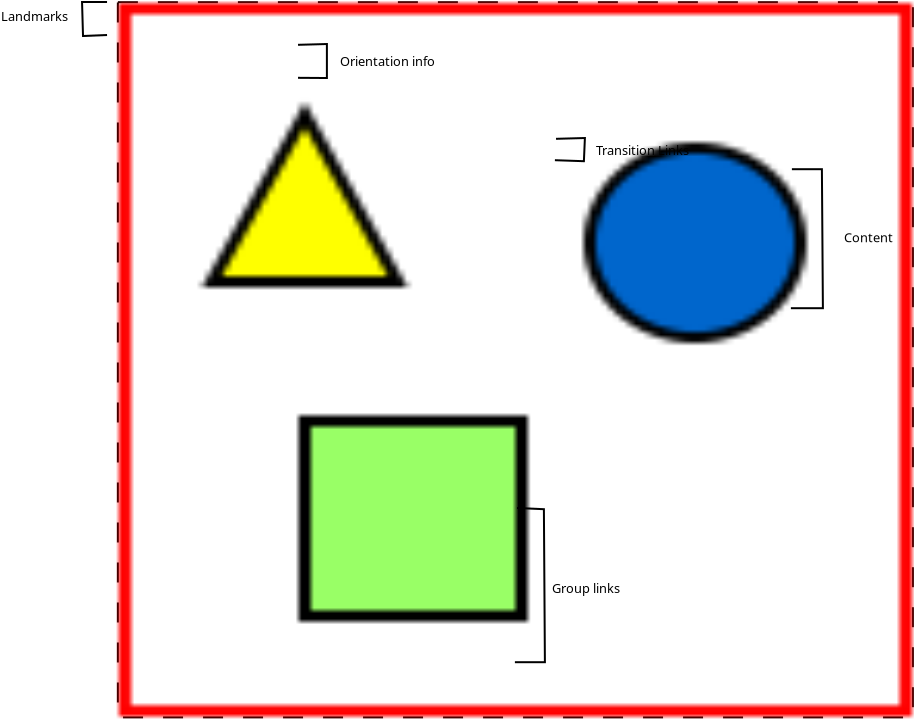 <?xml version="1.0" encoding="UTF-8"?>
<dia:diagram xmlns:dia="http://www.lysator.liu.se/~alla/dia/">
  <dia:layer name="Background" visible="true" active="true">
    <dia:object type="Standard - Image" version="0" id="O0">
      <dia:attribute name="obj_pos">
        <dia:point val="17.7,2.75"/>
      </dia:attribute>
      <dia:attribute name="obj_bb">
        <dia:rectangle val="17.65,2.7;57.4,38.457"/>
      </dia:attribute>
      <dia:attribute name="elem_corner">
        <dia:point val="17.7,2.75"/>
      </dia:attribute>
      <dia:attribute name="elem_width">
        <dia:real val="39.65"/>
      </dia:attribute>
      <dia:attribute name="elem_height">
        <dia:real val="35.657"/>
      </dia:attribute>
      <dia:attribute name="line_style">
        <dia:enum val="1"/>
      </dia:attribute>
      <dia:attribute name="draw_border">
        <dia:boolean val="true"/>
      </dia:attribute>
      <dia:attribute name="keep_aspect">
        <dia:boolean val="true"/>
      </dia:attribute>
      <dia:attribute name="file">
        <dia:string>#/home/slinkydeveloper/Downloads/Screenshot_2019-06-13 Under the Dome.png#</dia:string>
      </dia:attribute>
    </dia:object>
    <dia:object type="Standard - PolyLine" version="0" id="O1">
      <dia:attribute name="obj_pos">
        <dia:point val="26.656,4.831"/>
      </dia:attribute>
      <dia:attribute name="obj_bb">
        <dia:rectangle val="26.605,4.74;28.15,6.542"/>
      </dia:attribute>
      <dia:attribute name="poly_points">
        <dia:point val="26.656,4.831"/>
        <dia:point val="28.1,4.791"/>
        <dia:point val="28.1,6.491"/>
        <dia:point val="26.656,6.481"/>
      </dia:attribute>
    </dia:object>
    <dia:object type="Standard - Text" version="1" id="O2">
      <dia:attribute name="obj_pos">
        <dia:point val="28.755,5.885"/>
      </dia:attribute>
      <dia:attribute name="obj_bb">
        <dia:rectangle val="28.736,5.271;33.77,6.075"/>
      </dia:attribute>
      <dia:attribute name="text">
        <dia:composite type="text">
          <dia:attribute name="string">
            <dia:string>#Orientation info#</dia:string>
          </dia:attribute>
          <dia:attribute name="font">
            <dia:font family="sans" style="0" name="Helvetica"/>
          </dia:attribute>
          <dia:attribute name="height">
            <dia:real val="0.8"/>
          </dia:attribute>
          <dia:attribute name="pos">
            <dia:point val="28.755,5.885"/>
          </dia:attribute>
          <dia:attribute name="color">
            <dia:color val="#000000"/>
          </dia:attribute>
          <dia:attribute name="alignment">
            <dia:enum val="0"/>
          </dia:attribute>
        </dia:composite>
      </dia:attribute>
      <dia:attribute name="valign">
        <dia:enum val="3"/>
      </dia:attribute>
    </dia:object>
    <dia:object type="Standard - PolyLine" version="0" id="O3">
      <dia:attribute name="obj_pos">
        <dia:point val="17.107,2.69"/>
      </dia:attribute>
      <dia:attribute name="obj_bb">
        <dia:rectangle val="15.805,2.64;17.159,4.442"/>
      </dia:attribute>
      <dia:attribute name="poly_points">
        <dia:point val="17.107,2.69"/>
        <dia:point val="15.857,2.69"/>
        <dia:point val="15.906,4.39"/>
        <dia:point val="17.107,4.34"/>
      </dia:attribute>
    </dia:object>
    <dia:object type="Standard - Text" version="1" id="O4">
      <dia:attribute name="obj_pos">
        <dia:point val="11.805,3.635"/>
      </dia:attribute>
      <dia:attribute name="obj_bb">
        <dia:rectangle val="11.786,3.021;15.348,3.825"/>
      </dia:attribute>
      <dia:attribute name="text">
        <dia:composite type="text">
          <dia:attribute name="string">
            <dia:string>#Landmarks#</dia:string>
          </dia:attribute>
          <dia:attribute name="font">
            <dia:font family="sans" style="0" name="Helvetica"/>
          </dia:attribute>
          <dia:attribute name="height">
            <dia:real val="0.8"/>
          </dia:attribute>
          <dia:attribute name="pos">
            <dia:point val="11.805,3.635"/>
          </dia:attribute>
          <dia:attribute name="color">
            <dia:color val="#000000"/>
          </dia:attribute>
          <dia:attribute name="alignment">
            <dia:enum val="0"/>
          </dia:attribute>
        </dia:composite>
      </dia:attribute>
      <dia:attribute name="valign">
        <dia:enum val="3"/>
      </dia:attribute>
    </dia:object>
    <dia:object type="Standard - PolyLine" version="0" id="O5">
      <dia:attribute name="obj_pos">
        <dia:point val="51.35,11.05"/>
      </dia:attribute>
      <dia:attribute name="obj_bb">
        <dia:rectangle val="51.25,11;52.95,18.05"/>
      </dia:attribute>
      <dia:attribute name="poly_points">
        <dia:point val="51.35,11.05"/>
        <dia:point val="52.85,11.05"/>
        <dia:point val="52.9,18"/>
        <dia:point val="51.3,18"/>
      </dia:attribute>
    </dia:object>
    <dia:object type="Standard - Text" version="1" id="O6">
      <dia:attribute name="obj_pos">
        <dia:point val="53.95,14.7"/>
      </dia:attribute>
      <dia:attribute name="obj_bb">
        <dia:rectangle val="53.95,14.105;56.495,14.852"/>
      </dia:attribute>
      <dia:attribute name="text">
        <dia:composite type="text">
          <dia:attribute name="string">
            <dia:string>#Content#</dia:string>
          </dia:attribute>
          <dia:attribute name="font">
            <dia:font family="sans" style="0" name="Helvetica"/>
          </dia:attribute>
          <dia:attribute name="height">
            <dia:real val="0.8"/>
          </dia:attribute>
          <dia:attribute name="pos">
            <dia:point val="53.95,14.7"/>
          </dia:attribute>
          <dia:attribute name="color">
            <dia:color val="#000000"/>
          </dia:attribute>
          <dia:attribute name="alignment">
            <dia:enum val="0"/>
          </dia:attribute>
        </dia:composite>
      </dia:attribute>
      <dia:attribute name="valign">
        <dia:enum val="3"/>
      </dia:attribute>
    </dia:object>
    <dia:object type="Standard - PolyLine" version="0" id="O7">
      <dia:attribute name="obj_pos">
        <dia:point val="39.556,9.531"/>
      </dia:attribute>
      <dia:attribute name="obj_bb">
        <dia:rectangle val="39.448,9.44;41.052,10.702"/>
      </dia:attribute>
      <dia:attribute name="poly_points">
        <dia:point val="39.556,9.531"/>
        <dia:point val="41.0,9.491"/>
        <dia:point val="40.95,10.65"/>
        <dia:point val="39.5,10.6"/>
      </dia:attribute>
    </dia:object>
    <dia:object type="Standard - Text" version="1" id="O8">
      <dia:attribute name="obj_pos">
        <dia:point val="41.555,10.335"/>
      </dia:attribute>
      <dia:attribute name="obj_bb">
        <dia:rectangle val="41.536,9.721;46.49,10.525"/>
      </dia:attribute>
      <dia:attribute name="text">
        <dia:composite type="text">
          <dia:attribute name="string">
            <dia:string>#Transition Links#</dia:string>
          </dia:attribute>
          <dia:attribute name="font">
            <dia:font family="sans" style="0" name="Helvetica"/>
          </dia:attribute>
          <dia:attribute name="height">
            <dia:real val="0.8"/>
          </dia:attribute>
          <dia:attribute name="pos">
            <dia:point val="41.555,10.335"/>
          </dia:attribute>
          <dia:attribute name="color">
            <dia:color val="#000000"/>
          </dia:attribute>
          <dia:attribute name="alignment">
            <dia:enum val="0"/>
          </dia:attribute>
        </dia:composite>
      </dia:attribute>
      <dia:attribute name="valign">
        <dia:enum val="3"/>
      </dia:attribute>
    </dia:object>
    <dia:object type="Standard - PolyLine" version="0" id="O9">
      <dia:attribute name="obj_pos">
        <dia:point val="37.606,27.99"/>
      </dia:attribute>
      <dia:attribute name="obj_bb">
        <dia:rectangle val="37.45,27.938;39.05,35.75"/>
      </dia:attribute>
      <dia:attribute name="poly_points">
        <dia:point val="37.606,27.99"/>
        <dia:point val="38.95,28.05"/>
        <dia:point val="39,35.7"/>
        <dia:point val="37.5,35.7"/>
      </dia:attribute>
    </dia:object>
    <dia:object type="Standard - Text" version="1" id="O10">
      <dia:attribute name="obj_pos">
        <dia:point val="39.355,32.235"/>
      </dia:attribute>
      <dia:attribute name="obj_bb">
        <dia:rectangle val="39.355,31.64;42.968,32.388"/>
      </dia:attribute>
      <dia:attribute name="text">
        <dia:composite type="text">
          <dia:attribute name="string">
            <dia:string>#Group links#</dia:string>
          </dia:attribute>
          <dia:attribute name="font">
            <dia:font family="sans" style="0" name="Helvetica"/>
          </dia:attribute>
          <dia:attribute name="height">
            <dia:real val="0.8"/>
          </dia:attribute>
          <dia:attribute name="pos">
            <dia:point val="39.355,32.235"/>
          </dia:attribute>
          <dia:attribute name="color">
            <dia:color val="#000000"/>
          </dia:attribute>
          <dia:attribute name="alignment">
            <dia:enum val="0"/>
          </dia:attribute>
        </dia:composite>
      </dia:attribute>
      <dia:attribute name="valign">
        <dia:enum val="3"/>
      </dia:attribute>
    </dia:object>
  </dia:layer>
</dia:diagram>
